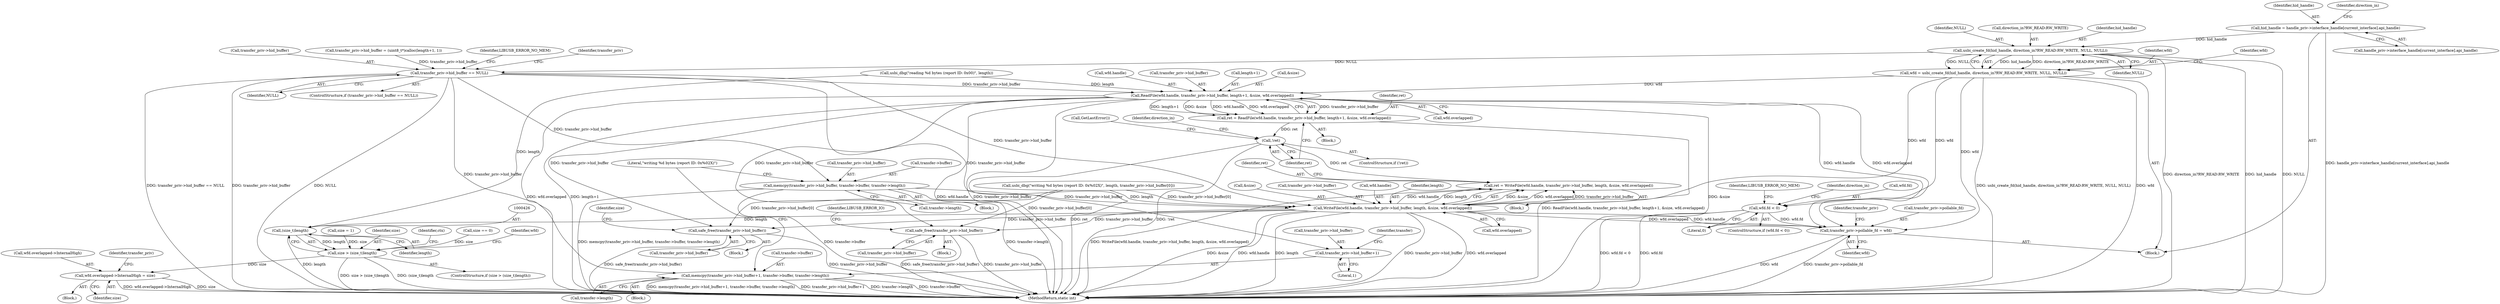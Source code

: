 digraph "1_Chrome_ac149a8d4371c0e01e0934fdd57b09e86f96b5b9_24@array" {
"1000191" [label="(Call,hid_handle = handle_priv->interface_handle[current_interface].api_handle)"];
"1000209" [label="(Call,usbi_create_fd(hid_handle, direction_in?RW_READ:RW_WRITE, NULL, NULL))"];
"1000207" [label="(Call,wfd = usbi_create_fd(hid_handle, direction_in?RW_READ:RW_WRITE, NULL, NULL))"];
"1000218" [label="(Call,wfd.fd < 0)"];
"1000449" [label="(Call,transfer_priv->pollable_fd = wfd)"];
"1000304" [label="(Call,ReadFile(wfd.handle, transfer_priv->hid_buffer, length+1, &size, wfd.overlapped))"];
"1000302" [label="(Call,ret = ReadFile(wfd.handle, transfer_priv->hid_buffer, length+1, &size, wfd.overlapped))"];
"1000379" [label="(Call,!ret)"];
"1000395" [label="(Call,safe_free(transfer_priv->hid_buffer))"];
"1000407" [label="(Call,safe_free(transfer_priv->hid_buffer))"];
"1000365" [label="(Call,WriteFile(wfd.handle, transfer_priv->hid_buffer, length, &size, wfd.overlapped))"];
"1000363" [label="(Call,ret = WriteFile(wfd.handle, transfer_priv->hid_buffer, length, &size, wfd.overlapped))"];
"1000425" [label="(Call,(size_t)length)"];
"1000423" [label="(Call,size > (size_t)length)"];
"1000442" [label="(Call,wfd.overlapped->InternalHigh = size)"];
"1000276" [label="(Call,transfer_priv->hid_buffer == NULL)"];
"1000331" [label="(Call,memcpy(transfer_priv->hid_buffer+1, transfer->buffer, transfer->length))"];
"1000332" [label="(Call,transfer_priv->hid_buffer+1)"];
"1000345" [label="(Call,memcpy(transfer_priv->hid_buffer, transfer->buffer, transfer->length))"];
"1000191" [label="(Call,hid_handle = handle_priv->interface_handle[current_interface].api_handle)"];
"1000217" [label="(ControlStructure,if (wfd.fd < 0))"];
"1000316" [label="(Call,wfd.overlapped)"];
"1000337" [label="(Call,transfer->buffer)"];
"1000304" [label="(Call,ReadFile(wfd.handle, transfer_priv->hid_buffer, length+1, &size, wfd.overlapped))"];
"1000384" [label="(Call,GetLastError())"];
"1000419" [label="(Call,size = 1)"];
"1000373" [label="(Call,&size)"];
"1000340" [label="(Call,transfer->length)"];
"1000375" [label="(Call,wfd.overlapped)"];
"1000299" [label="(Call,usbi_dbg(\"reading %d bytes (report ID: 0x00)\", length))"];
"1000378" [label="(ControlStructure,if (!ret))"];
"1000451" [label="(Identifier,transfer_priv)"];
"1000424" [label="(Identifier,size)"];
"1000369" [label="(Call,transfer_priv->hid_buffer)"];
"1000380" [label="(Identifier,ret)"];
"1000406" [label="(Block,)"];
"1000311" [label="(Call,length+1)"];
"1000448" [label="(Identifier,size)"];
"1000356" [label="(Literal,\"writing %d bytes (report ID: 0x%02X)\")"];
"1000400" [label="(Identifier,LIBUSB_ERROR_IO)"];
"1000193" [label="(Call,handle_priv->interface_handle[current_interface].api_handle)"];
"1000291" [label="(Block,)"];
"1000463" [label="(MethodReturn,static int)"];
"1000453" [label="(Identifier,wfd)"];
"1000216" [label="(Identifier,NULL)"];
"1000219" [label="(Call,wfd.fd)"];
"1000443" [label="(Call,wfd.overlapped->InternalHigh)"];
"1000430" [label="(Identifier,ctx)"];
"1000314" [label="(Call,&size)"];
"1000336" [label="(Literal,1)"];
"1000427" [label="(Identifier,length)"];
"1000365" [label="(Call,WriteFile(wfd.handle, transfer_priv->hid_buffer, length, &size, wfd.overlapped))"];
"1000456" [label="(Identifier,transfer_priv)"];
"1000346" [label="(Call,transfer_priv->hid_buffer)"];
"1000407" [label="(Call,safe_free(transfer_priv->hid_buffer))"];
"1000422" [label="(ControlStructure,if (size > (size_t)length))"];
"1000207" [label="(Call,wfd = usbi_create_fd(hid_handle, direction_in?RW_READ:RW_WRITE, NULL, NULL))"];
"1000402" [label="(Block,)"];
"1000395" [label="(Call,safe_free(transfer_priv->hid_buffer))"];
"1000277" [label="(Call,transfer_priv->hid_buffer)"];
"1000345" [label="(Call,memcpy(transfer_priv->hid_buffer, transfer->buffer, transfer->length))"];
"1000333" [label="(Call,transfer_priv->hid_buffer)"];
"1000423" [label="(Call,size > (size_t)length)"];
"1000192" [label="(Identifier,hid_handle)"];
"1000396" [label="(Call,transfer_priv->hid_buffer)"];
"1000264" [label="(Call,transfer_priv->hid_buffer = (uint8_t*)calloc(length+1, 1))"];
"1000408" [label="(Call,transfer_priv->hid_buffer)"];
"1000320" [label="(Block,)"];
"1000283" [label="(Identifier,LIBUSB_ERROR_NO_MEM)"];
"1000332" [label="(Call,transfer_priv->hid_buffer+1)"];
"1000425" [label="(Call,(size_t)length)"];
"1000338" [label="(Identifier,transfer)"];
"1000352" [label="(Call,transfer->length)"];
"1000208" [label="(Identifier,wfd)"];
"1000331" [label="(Call,memcpy(transfer_priv->hid_buffer+1, transfer->buffer, transfer->length))"];
"1000215" [label="(Identifier,NULL)"];
"1000305" [label="(Call,wfd.handle)"];
"1000364" [label="(Identifier,ret)"];
"1000225" [label="(Identifier,LIBUSB_ERROR_NO_MEM)"];
"1000442" [label="(Call,wfd.overlapped->InternalHigh = size)"];
"1000302" [label="(Call,ret = ReadFile(wfd.handle, transfer_priv->hid_buffer, length+1, &size, wfd.overlapped))"];
"1000218" [label="(Call,wfd.fd < 0)"];
"1000412" [label="(Call,size == 0)"];
"1000303" [label="(Identifier,ret)"];
"1000355" [label="(Call,usbi_dbg(\"writing %d bytes (report ID: 0x%02X)\", length, transfer_priv->hid_buffer[0]))"];
"1000280" [label="(Identifier,NULL)"];
"1000330" [label="(Block,)"];
"1000405" [label="(Identifier,direction_in)"];
"1000211" [label="(Call,direction_in?RW_READ:RW_WRITE)"];
"1000450" [label="(Call,transfer_priv->pollable_fd)"];
"1000349" [label="(Call,transfer->buffer)"];
"1000438" [label="(Identifier,wfd)"];
"1000210" [label="(Identifier,hid_handle)"];
"1000275" [label="(ControlStructure,if (transfer_priv->hid_buffer == NULL))"];
"1000229" [label="(Identifier,direction_in)"];
"1000286" [label="(Identifier,transfer_priv)"];
"1000413" [label="(Identifier,size)"];
"1000366" [label="(Call,wfd.handle)"];
"1000201" [label="(Identifier,direction_in)"];
"1000372" [label="(Identifier,length)"];
"1000220" [label="(Identifier,wfd)"];
"1000209" [label="(Call,usbi_create_fd(hid_handle, direction_in?RW_READ:RW_WRITE, NULL, NULL))"];
"1000222" [label="(Literal,0)"];
"1000363" [label="(Call,ret = WriteFile(wfd.handle, transfer_priv->hid_buffer, length, &size, wfd.overlapped))"];
"1000103" [label="(Block,)"];
"1000308" [label="(Call,transfer_priv->hid_buffer)"];
"1000344" [label="(Block,)"];
"1000386" [label="(Block,)"];
"1000276" [label="(Call,transfer_priv->hid_buffer == NULL)"];
"1000379" [label="(Call,!ret)"];
"1000449" [label="(Call,transfer_priv->pollable_fd = wfd)"];
"1000191" -> "1000103"  [label="AST: "];
"1000191" -> "1000193"  [label="CFG: "];
"1000192" -> "1000191"  [label="AST: "];
"1000193" -> "1000191"  [label="AST: "];
"1000201" -> "1000191"  [label="CFG: "];
"1000191" -> "1000463"  [label="DDG: handle_priv->interface_handle[current_interface].api_handle"];
"1000191" -> "1000209"  [label="DDG: hid_handle"];
"1000209" -> "1000207"  [label="AST: "];
"1000209" -> "1000216"  [label="CFG: "];
"1000210" -> "1000209"  [label="AST: "];
"1000211" -> "1000209"  [label="AST: "];
"1000215" -> "1000209"  [label="AST: "];
"1000216" -> "1000209"  [label="AST: "];
"1000207" -> "1000209"  [label="CFG: "];
"1000209" -> "1000463"  [label="DDG: hid_handle"];
"1000209" -> "1000463"  [label="DDG: NULL"];
"1000209" -> "1000463"  [label="DDG: direction_in?RW_READ:RW_WRITE"];
"1000209" -> "1000207"  [label="DDG: hid_handle"];
"1000209" -> "1000207"  [label="DDG: direction_in?RW_READ:RW_WRITE"];
"1000209" -> "1000207"  [label="DDG: NULL"];
"1000209" -> "1000276"  [label="DDG: NULL"];
"1000207" -> "1000103"  [label="AST: "];
"1000208" -> "1000207"  [label="AST: "];
"1000220" -> "1000207"  [label="CFG: "];
"1000207" -> "1000463"  [label="DDG: usbi_create_fd(hid_handle, direction_in?RW_READ:RW_WRITE, NULL, NULL)"];
"1000207" -> "1000463"  [label="DDG: wfd"];
"1000207" -> "1000218"  [label="DDG: wfd"];
"1000207" -> "1000304"  [label="DDG: wfd"];
"1000207" -> "1000365"  [label="DDG: wfd"];
"1000207" -> "1000449"  [label="DDG: wfd"];
"1000218" -> "1000217"  [label="AST: "];
"1000218" -> "1000222"  [label="CFG: "];
"1000219" -> "1000218"  [label="AST: "];
"1000222" -> "1000218"  [label="AST: "];
"1000225" -> "1000218"  [label="CFG: "];
"1000229" -> "1000218"  [label="CFG: "];
"1000218" -> "1000463"  [label="DDG: wfd.fd"];
"1000218" -> "1000463"  [label="DDG: wfd.fd < 0"];
"1000218" -> "1000449"  [label="DDG: wfd.fd"];
"1000449" -> "1000103"  [label="AST: "];
"1000449" -> "1000453"  [label="CFG: "];
"1000450" -> "1000449"  [label="AST: "];
"1000453" -> "1000449"  [label="AST: "];
"1000456" -> "1000449"  [label="CFG: "];
"1000449" -> "1000463"  [label="DDG: transfer_priv->pollable_fd"];
"1000449" -> "1000463"  [label="DDG: wfd"];
"1000365" -> "1000449"  [label="DDG: wfd.overlapped"];
"1000365" -> "1000449"  [label="DDG: wfd.handle"];
"1000304" -> "1000449"  [label="DDG: wfd.handle"];
"1000304" -> "1000449"  [label="DDG: wfd.overlapped"];
"1000304" -> "1000302"  [label="AST: "];
"1000304" -> "1000316"  [label="CFG: "];
"1000305" -> "1000304"  [label="AST: "];
"1000308" -> "1000304"  [label="AST: "];
"1000311" -> "1000304"  [label="AST: "];
"1000314" -> "1000304"  [label="AST: "];
"1000316" -> "1000304"  [label="AST: "];
"1000302" -> "1000304"  [label="CFG: "];
"1000304" -> "1000463"  [label="DDG: wfd.overlapped"];
"1000304" -> "1000463"  [label="DDG: length+1"];
"1000304" -> "1000463"  [label="DDG: wfd.handle"];
"1000304" -> "1000463"  [label="DDG: transfer_priv->hid_buffer"];
"1000304" -> "1000463"  [label="DDG: &size"];
"1000304" -> "1000302"  [label="DDG: transfer_priv->hid_buffer"];
"1000304" -> "1000302"  [label="DDG: length+1"];
"1000304" -> "1000302"  [label="DDG: &size"];
"1000304" -> "1000302"  [label="DDG: wfd.handle"];
"1000304" -> "1000302"  [label="DDG: wfd.overlapped"];
"1000276" -> "1000304"  [label="DDG: transfer_priv->hid_buffer"];
"1000299" -> "1000304"  [label="DDG: length"];
"1000304" -> "1000395"  [label="DDG: transfer_priv->hid_buffer"];
"1000304" -> "1000407"  [label="DDG: transfer_priv->hid_buffer"];
"1000302" -> "1000291"  [label="AST: "];
"1000303" -> "1000302"  [label="AST: "];
"1000380" -> "1000302"  [label="CFG: "];
"1000302" -> "1000463"  [label="DDG: ReadFile(wfd.handle, transfer_priv->hid_buffer, length+1, &size, wfd.overlapped)"];
"1000302" -> "1000379"  [label="DDG: ret"];
"1000379" -> "1000378"  [label="AST: "];
"1000379" -> "1000380"  [label="CFG: "];
"1000380" -> "1000379"  [label="AST: "];
"1000384" -> "1000379"  [label="CFG: "];
"1000405" -> "1000379"  [label="CFG: "];
"1000379" -> "1000463"  [label="DDG: ret"];
"1000379" -> "1000463"  [label="DDG: !ret"];
"1000363" -> "1000379"  [label="DDG: ret"];
"1000395" -> "1000386"  [label="AST: "];
"1000395" -> "1000396"  [label="CFG: "];
"1000396" -> "1000395"  [label="AST: "];
"1000400" -> "1000395"  [label="CFG: "];
"1000395" -> "1000463"  [label="DDG: transfer_priv->hid_buffer"];
"1000395" -> "1000463"  [label="DDG: safe_free(transfer_priv->hid_buffer)"];
"1000365" -> "1000395"  [label="DDG: transfer_priv->hid_buffer"];
"1000355" -> "1000395"  [label="DDG: transfer_priv->hid_buffer[0]"];
"1000407" -> "1000406"  [label="AST: "];
"1000407" -> "1000408"  [label="CFG: "];
"1000408" -> "1000407"  [label="AST: "];
"1000413" -> "1000407"  [label="CFG: "];
"1000407" -> "1000463"  [label="DDG: safe_free(transfer_priv->hid_buffer)"];
"1000407" -> "1000463"  [label="DDG: transfer_priv->hid_buffer"];
"1000365" -> "1000407"  [label="DDG: transfer_priv->hid_buffer"];
"1000355" -> "1000407"  [label="DDG: transfer_priv->hid_buffer[0]"];
"1000365" -> "1000363"  [label="AST: "];
"1000365" -> "1000375"  [label="CFG: "];
"1000366" -> "1000365"  [label="AST: "];
"1000369" -> "1000365"  [label="AST: "];
"1000372" -> "1000365"  [label="AST: "];
"1000373" -> "1000365"  [label="AST: "];
"1000375" -> "1000365"  [label="AST: "];
"1000363" -> "1000365"  [label="CFG: "];
"1000365" -> "1000463"  [label="DDG: transfer_priv->hid_buffer"];
"1000365" -> "1000463"  [label="DDG: wfd.overlapped"];
"1000365" -> "1000463"  [label="DDG: &size"];
"1000365" -> "1000463"  [label="DDG: wfd.handle"];
"1000365" -> "1000463"  [label="DDG: length"];
"1000365" -> "1000363"  [label="DDG: &size"];
"1000365" -> "1000363"  [label="DDG: wfd.overlapped"];
"1000365" -> "1000363"  [label="DDG: transfer_priv->hid_buffer"];
"1000365" -> "1000363"  [label="DDG: wfd.handle"];
"1000365" -> "1000363"  [label="DDG: length"];
"1000355" -> "1000365"  [label="DDG: transfer_priv->hid_buffer[0]"];
"1000355" -> "1000365"  [label="DDG: length"];
"1000345" -> "1000365"  [label="DDG: transfer_priv->hid_buffer"];
"1000276" -> "1000365"  [label="DDG: transfer_priv->hid_buffer"];
"1000365" -> "1000425"  [label="DDG: length"];
"1000363" -> "1000320"  [label="AST: "];
"1000364" -> "1000363"  [label="AST: "];
"1000380" -> "1000363"  [label="CFG: "];
"1000363" -> "1000463"  [label="DDG: WriteFile(wfd.handle, transfer_priv->hid_buffer, length, &size, wfd.overlapped)"];
"1000425" -> "1000423"  [label="AST: "];
"1000425" -> "1000427"  [label="CFG: "];
"1000426" -> "1000425"  [label="AST: "];
"1000427" -> "1000425"  [label="AST: "];
"1000423" -> "1000425"  [label="CFG: "];
"1000425" -> "1000463"  [label="DDG: length"];
"1000425" -> "1000423"  [label="DDG: length"];
"1000299" -> "1000425"  [label="DDG: length"];
"1000423" -> "1000422"  [label="AST: "];
"1000424" -> "1000423"  [label="AST: "];
"1000430" -> "1000423"  [label="CFG: "];
"1000438" -> "1000423"  [label="CFG: "];
"1000423" -> "1000463"  [label="DDG: size > (size_t)length"];
"1000423" -> "1000463"  [label="DDG: (size_t)length"];
"1000419" -> "1000423"  [label="DDG: size"];
"1000412" -> "1000423"  [label="DDG: size"];
"1000423" -> "1000442"  [label="DDG: size"];
"1000442" -> "1000402"  [label="AST: "];
"1000442" -> "1000448"  [label="CFG: "];
"1000443" -> "1000442"  [label="AST: "];
"1000448" -> "1000442"  [label="AST: "];
"1000451" -> "1000442"  [label="CFG: "];
"1000442" -> "1000463"  [label="DDG: wfd.overlapped->InternalHigh"];
"1000442" -> "1000463"  [label="DDG: size"];
"1000276" -> "1000275"  [label="AST: "];
"1000276" -> "1000280"  [label="CFG: "];
"1000277" -> "1000276"  [label="AST: "];
"1000280" -> "1000276"  [label="AST: "];
"1000283" -> "1000276"  [label="CFG: "];
"1000286" -> "1000276"  [label="CFG: "];
"1000276" -> "1000463"  [label="DDG: NULL"];
"1000276" -> "1000463"  [label="DDG: transfer_priv->hid_buffer == NULL"];
"1000276" -> "1000463"  [label="DDG: transfer_priv->hid_buffer"];
"1000264" -> "1000276"  [label="DDG: transfer_priv->hid_buffer"];
"1000276" -> "1000331"  [label="DDG: transfer_priv->hid_buffer"];
"1000276" -> "1000332"  [label="DDG: transfer_priv->hid_buffer"];
"1000276" -> "1000345"  [label="DDG: transfer_priv->hid_buffer"];
"1000331" -> "1000330"  [label="AST: "];
"1000331" -> "1000340"  [label="CFG: "];
"1000332" -> "1000331"  [label="AST: "];
"1000337" -> "1000331"  [label="AST: "];
"1000340" -> "1000331"  [label="AST: "];
"1000356" -> "1000331"  [label="CFG: "];
"1000331" -> "1000463"  [label="DDG: memcpy(transfer_priv->hid_buffer+1, transfer->buffer, transfer->length)"];
"1000331" -> "1000463"  [label="DDG: transfer_priv->hid_buffer+1"];
"1000331" -> "1000463"  [label="DDG: transfer->length"];
"1000331" -> "1000463"  [label="DDG: transfer->buffer"];
"1000332" -> "1000336"  [label="CFG: "];
"1000333" -> "1000332"  [label="AST: "];
"1000336" -> "1000332"  [label="AST: "];
"1000338" -> "1000332"  [label="CFG: "];
"1000345" -> "1000344"  [label="AST: "];
"1000345" -> "1000352"  [label="CFG: "];
"1000346" -> "1000345"  [label="AST: "];
"1000349" -> "1000345"  [label="AST: "];
"1000352" -> "1000345"  [label="AST: "];
"1000356" -> "1000345"  [label="CFG: "];
"1000345" -> "1000463"  [label="DDG: transfer->buffer"];
"1000345" -> "1000463"  [label="DDG: transfer->length"];
"1000345" -> "1000463"  [label="DDG: memcpy(transfer_priv->hid_buffer, transfer->buffer, transfer->length)"];
}
